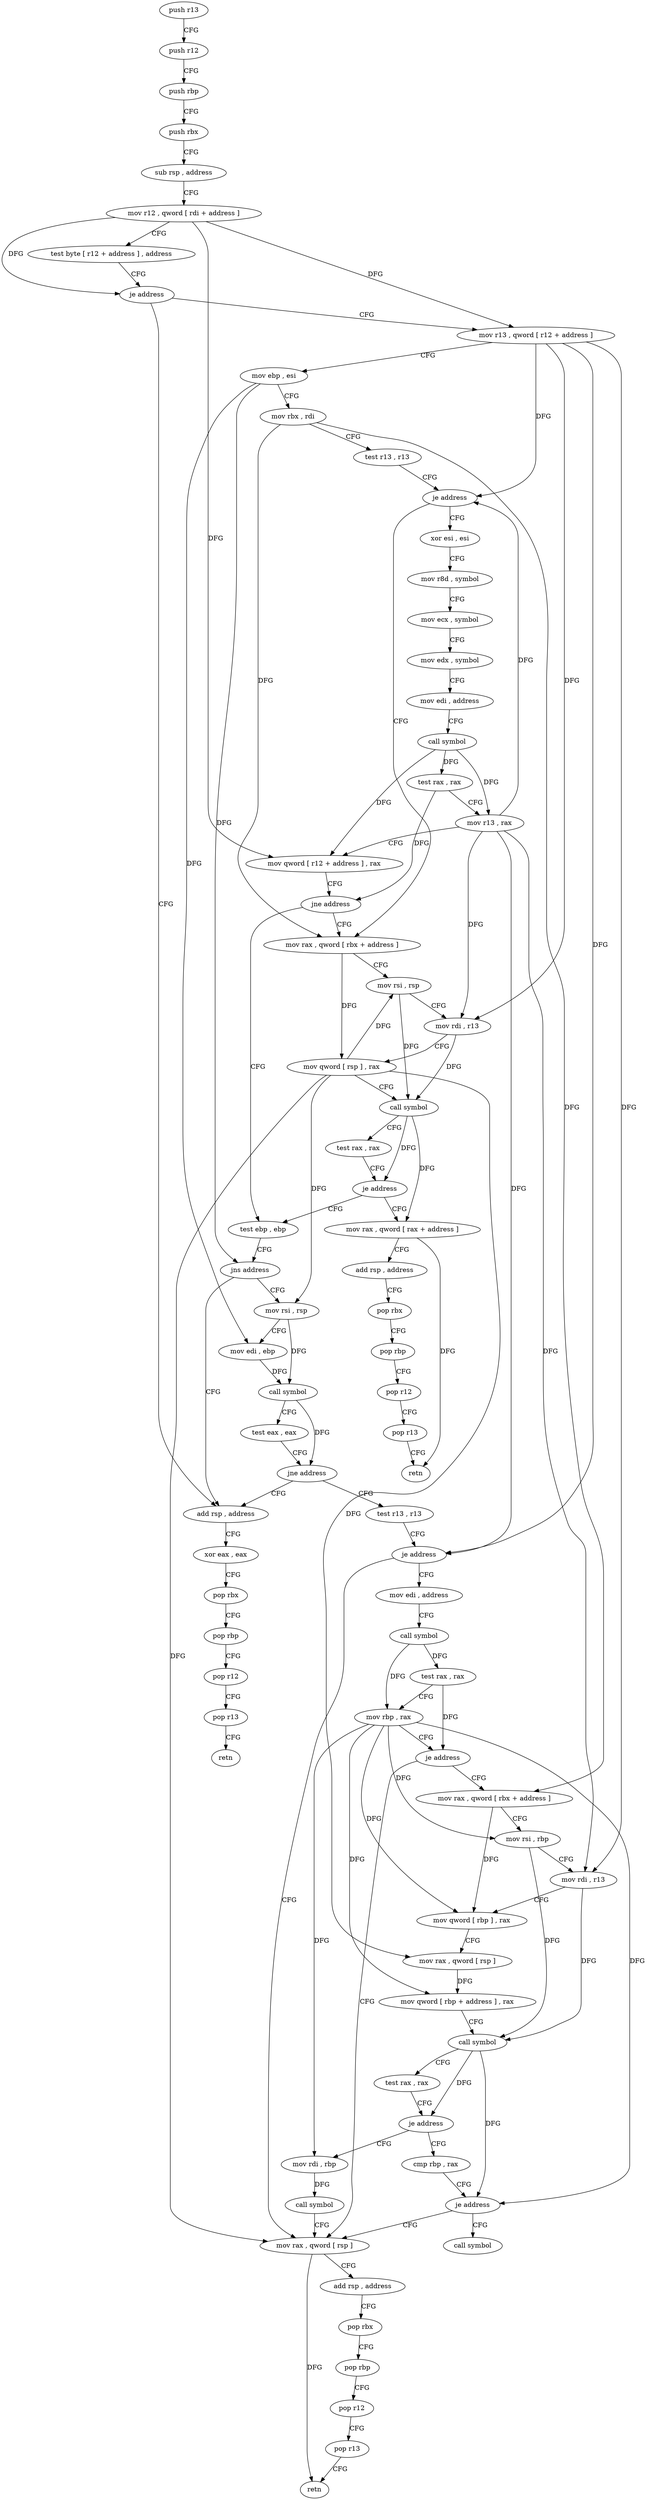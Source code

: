 digraph "func" {
"4271456" [label = "push r13" ]
"4271458" [label = "push r12" ]
"4271460" [label = "push rbp" ]
"4271461" [label = "push rbx" ]
"4271462" [label = "sub rsp , address" ]
"4271469" [label = "mov r12 , qword [ rdi + address ]" ]
"4271473" [label = "test byte [ r12 + address ] , address" ]
"4271479" [label = "je address" ]
"4271589" [label = "add rsp , address" ]
"4271481" [label = "mov r13 , qword [ r12 + address ]" ]
"4271596" [label = "xor eax , eax" ]
"4271598" [label = "pop rbx" ]
"4271599" [label = "pop rbp" ]
"4271600" [label = "pop r12" ]
"4271602" [label = "pop r13" ]
"4271604" [label = "retn" ]
"4271486" [label = "mov ebp , esi" ]
"4271488" [label = "mov rbx , rdi" ]
"4271491" [label = "test r13 , r13" ]
"4271494" [label = "je address" ]
"4271544" [label = "xor esi , esi" ]
"4271496" [label = "mov rax , qword [ rbx + address ]" ]
"4271546" [label = "mov r8d , symbol" ]
"4271552" [label = "mov ecx , symbol" ]
"4271557" [label = "mov edx , symbol" ]
"4271562" [label = "mov edi , address" ]
"4271567" [label = "call symbol" ]
"4271572" [label = "test rax , rax" ]
"4271575" [label = "mov r13 , rax" ]
"4271578" [label = "mov qword [ r12 + address ] , rax" ]
"4271583" [label = "jne address" ]
"4271585" [label = "test ebp , ebp" ]
"4271500" [label = "mov rsi , rsp" ]
"4271503" [label = "mov rdi , r13" ]
"4271506" [label = "mov qword [ rsp ] , rax" ]
"4271510" [label = "call symbol" ]
"4271515" [label = "test rax , rax" ]
"4271518" [label = "je address" ]
"4271520" [label = "mov rax , qword [ rax + address ]" ]
"4271587" [label = "jns address" ]
"4271608" [label = "mov rsi , rsp" ]
"4271524" [label = "add rsp , address" ]
"4271531" [label = "pop rbx" ]
"4271532" [label = "pop rbp" ]
"4271533" [label = "pop r12" ]
"4271535" [label = "pop r13" ]
"4271537" [label = "retn" ]
"4271611" [label = "mov edi , ebp" ]
"4271613" [label = "call symbol" ]
"4271618" [label = "test eax , eax" ]
"4271620" [label = "jne address" ]
"4271622" [label = "test r13 , r13" ]
"4271625" [label = "je address" ]
"4271704" [label = "mov rax , qword [ rsp ]" ]
"4271627" [label = "mov edi , address" ]
"4271708" [label = "add rsp , address" ]
"4271715" [label = "pop rbx" ]
"4271716" [label = "pop rbp" ]
"4271717" [label = "pop r12" ]
"4271719" [label = "pop r13" ]
"4271721" [label = "retn" ]
"4271632" [label = "call symbol" ]
"4271637" [label = "test rax , rax" ]
"4271640" [label = "mov rbp , rax" ]
"4271643" [label = "je address" ]
"4271645" [label = "mov rax , qword [ rbx + address ]" ]
"4271649" [label = "mov rsi , rbp" ]
"4271652" [label = "mov rdi , r13" ]
"4271655" [label = "mov qword [ rbp ] , rax" ]
"4271659" [label = "mov rax , qword [ rsp ]" ]
"4271663" [label = "mov qword [ rbp + address ] , rax" ]
"4271667" [label = "call symbol" ]
"4271672" [label = "test rax , rax" ]
"4271675" [label = "je address" ]
"4271696" [label = "mov rdi , rbp" ]
"4271677" [label = "cmp rbp , rax" ]
"4271699" [label = "call symbol" ]
"4271680" [label = "je address" ]
"4271682" [label = "call symbol" ]
"4271456" -> "4271458" [ label = "CFG" ]
"4271458" -> "4271460" [ label = "CFG" ]
"4271460" -> "4271461" [ label = "CFG" ]
"4271461" -> "4271462" [ label = "CFG" ]
"4271462" -> "4271469" [ label = "CFG" ]
"4271469" -> "4271473" [ label = "CFG" ]
"4271469" -> "4271479" [ label = "DFG" ]
"4271469" -> "4271481" [ label = "DFG" ]
"4271469" -> "4271578" [ label = "DFG" ]
"4271473" -> "4271479" [ label = "CFG" ]
"4271479" -> "4271589" [ label = "CFG" ]
"4271479" -> "4271481" [ label = "CFG" ]
"4271589" -> "4271596" [ label = "CFG" ]
"4271481" -> "4271486" [ label = "CFG" ]
"4271481" -> "4271494" [ label = "DFG" ]
"4271481" -> "4271503" [ label = "DFG" ]
"4271481" -> "4271625" [ label = "DFG" ]
"4271481" -> "4271652" [ label = "DFG" ]
"4271596" -> "4271598" [ label = "CFG" ]
"4271598" -> "4271599" [ label = "CFG" ]
"4271599" -> "4271600" [ label = "CFG" ]
"4271600" -> "4271602" [ label = "CFG" ]
"4271602" -> "4271604" [ label = "CFG" ]
"4271486" -> "4271488" [ label = "CFG" ]
"4271486" -> "4271587" [ label = "DFG" ]
"4271486" -> "4271611" [ label = "DFG" ]
"4271488" -> "4271491" [ label = "CFG" ]
"4271488" -> "4271496" [ label = "DFG" ]
"4271488" -> "4271645" [ label = "DFG" ]
"4271491" -> "4271494" [ label = "CFG" ]
"4271494" -> "4271544" [ label = "CFG" ]
"4271494" -> "4271496" [ label = "CFG" ]
"4271544" -> "4271546" [ label = "CFG" ]
"4271496" -> "4271500" [ label = "CFG" ]
"4271496" -> "4271506" [ label = "DFG" ]
"4271546" -> "4271552" [ label = "CFG" ]
"4271552" -> "4271557" [ label = "CFG" ]
"4271557" -> "4271562" [ label = "CFG" ]
"4271562" -> "4271567" [ label = "CFG" ]
"4271567" -> "4271572" [ label = "DFG" ]
"4271567" -> "4271575" [ label = "DFG" ]
"4271567" -> "4271578" [ label = "DFG" ]
"4271572" -> "4271575" [ label = "CFG" ]
"4271572" -> "4271583" [ label = "DFG" ]
"4271575" -> "4271578" [ label = "CFG" ]
"4271575" -> "4271494" [ label = "DFG" ]
"4271575" -> "4271503" [ label = "DFG" ]
"4271575" -> "4271625" [ label = "DFG" ]
"4271575" -> "4271652" [ label = "DFG" ]
"4271578" -> "4271583" [ label = "CFG" ]
"4271583" -> "4271496" [ label = "CFG" ]
"4271583" -> "4271585" [ label = "CFG" ]
"4271585" -> "4271587" [ label = "CFG" ]
"4271500" -> "4271503" [ label = "CFG" ]
"4271500" -> "4271510" [ label = "DFG" ]
"4271503" -> "4271506" [ label = "CFG" ]
"4271503" -> "4271510" [ label = "DFG" ]
"4271506" -> "4271510" [ label = "CFG" ]
"4271506" -> "4271500" [ label = "DFG" ]
"4271506" -> "4271704" [ label = "DFG" ]
"4271506" -> "4271659" [ label = "DFG" ]
"4271506" -> "4271608" [ label = "DFG" ]
"4271510" -> "4271515" [ label = "CFG" ]
"4271510" -> "4271518" [ label = "DFG" ]
"4271510" -> "4271520" [ label = "DFG" ]
"4271515" -> "4271518" [ label = "CFG" ]
"4271518" -> "4271585" [ label = "CFG" ]
"4271518" -> "4271520" [ label = "CFG" ]
"4271520" -> "4271524" [ label = "CFG" ]
"4271520" -> "4271537" [ label = "DFG" ]
"4271587" -> "4271608" [ label = "CFG" ]
"4271587" -> "4271589" [ label = "CFG" ]
"4271608" -> "4271611" [ label = "CFG" ]
"4271608" -> "4271613" [ label = "DFG" ]
"4271524" -> "4271531" [ label = "CFG" ]
"4271531" -> "4271532" [ label = "CFG" ]
"4271532" -> "4271533" [ label = "CFG" ]
"4271533" -> "4271535" [ label = "CFG" ]
"4271535" -> "4271537" [ label = "CFG" ]
"4271611" -> "4271613" [ label = "DFG" ]
"4271613" -> "4271618" [ label = "CFG" ]
"4271613" -> "4271620" [ label = "DFG" ]
"4271618" -> "4271620" [ label = "CFG" ]
"4271620" -> "4271589" [ label = "CFG" ]
"4271620" -> "4271622" [ label = "CFG" ]
"4271622" -> "4271625" [ label = "CFG" ]
"4271625" -> "4271704" [ label = "CFG" ]
"4271625" -> "4271627" [ label = "CFG" ]
"4271704" -> "4271708" [ label = "CFG" ]
"4271704" -> "4271721" [ label = "DFG" ]
"4271627" -> "4271632" [ label = "CFG" ]
"4271708" -> "4271715" [ label = "CFG" ]
"4271715" -> "4271716" [ label = "CFG" ]
"4271716" -> "4271717" [ label = "CFG" ]
"4271717" -> "4271719" [ label = "CFG" ]
"4271719" -> "4271721" [ label = "CFG" ]
"4271632" -> "4271637" [ label = "DFG" ]
"4271632" -> "4271640" [ label = "DFG" ]
"4271637" -> "4271640" [ label = "CFG" ]
"4271637" -> "4271643" [ label = "DFG" ]
"4271640" -> "4271643" [ label = "CFG" ]
"4271640" -> "4271649" [ label = "DFG" ]
"4271640" -> "4271655" [ label = "DFG" ]
"4271640" -> "4271663" [ label = "DFG" ]
"4271640" -> "4271696" [ label = "DFG" ]
"4271640" -> "4271680" [ label = "DFG" ]
"4271643" -> "4271704" [ label = "CFG" ]
"4271643" -> "4271645" [ label = "CFG" ]
"4271645" -> "4271649" [ label = "CFG" ]
"4271645" -> "4271655" [ label = "DFG" ]
"4271649" -> "4271652" [ label = "CFG" ]
"4271649" -> "4271667" [ label = "DFG" ]
"4271652" -> "4271655" [ label = "CFG" ]
"4271652" -> "4271667" [ label = "DFG" ]
"4271655" -> "4271659" [ label = "CFG" ]
"4271659" -> "4271663" [ label = "DFG" ]
"4271663" -> "4271667" [ label = "CFG" ]
"4271667" -> "4271672" [ label = "CFG" ]
"4271667" -> "4271675" [ label = "DFG" ]
"4271667" -> "4271680" [ label = "DFG" ]
"4271672" -> "4271675" [ label = "CFG" ]
"4271675" -> "4271696" [ label = "CFG" ]
"4271675" -> "4271677" [ label = "CFG" ]
"4271696" -> "4271699" [ label = "DFG" ]
"4271677" -> "4271680" [ label = "CFG" ]
"4271699" -> "4271704" [ label = "CFG" ]
"4271680" -> "4271704" [ label = "CFG" ]
"4271680" -> "4271682" [ label = "CFG" ]
}
